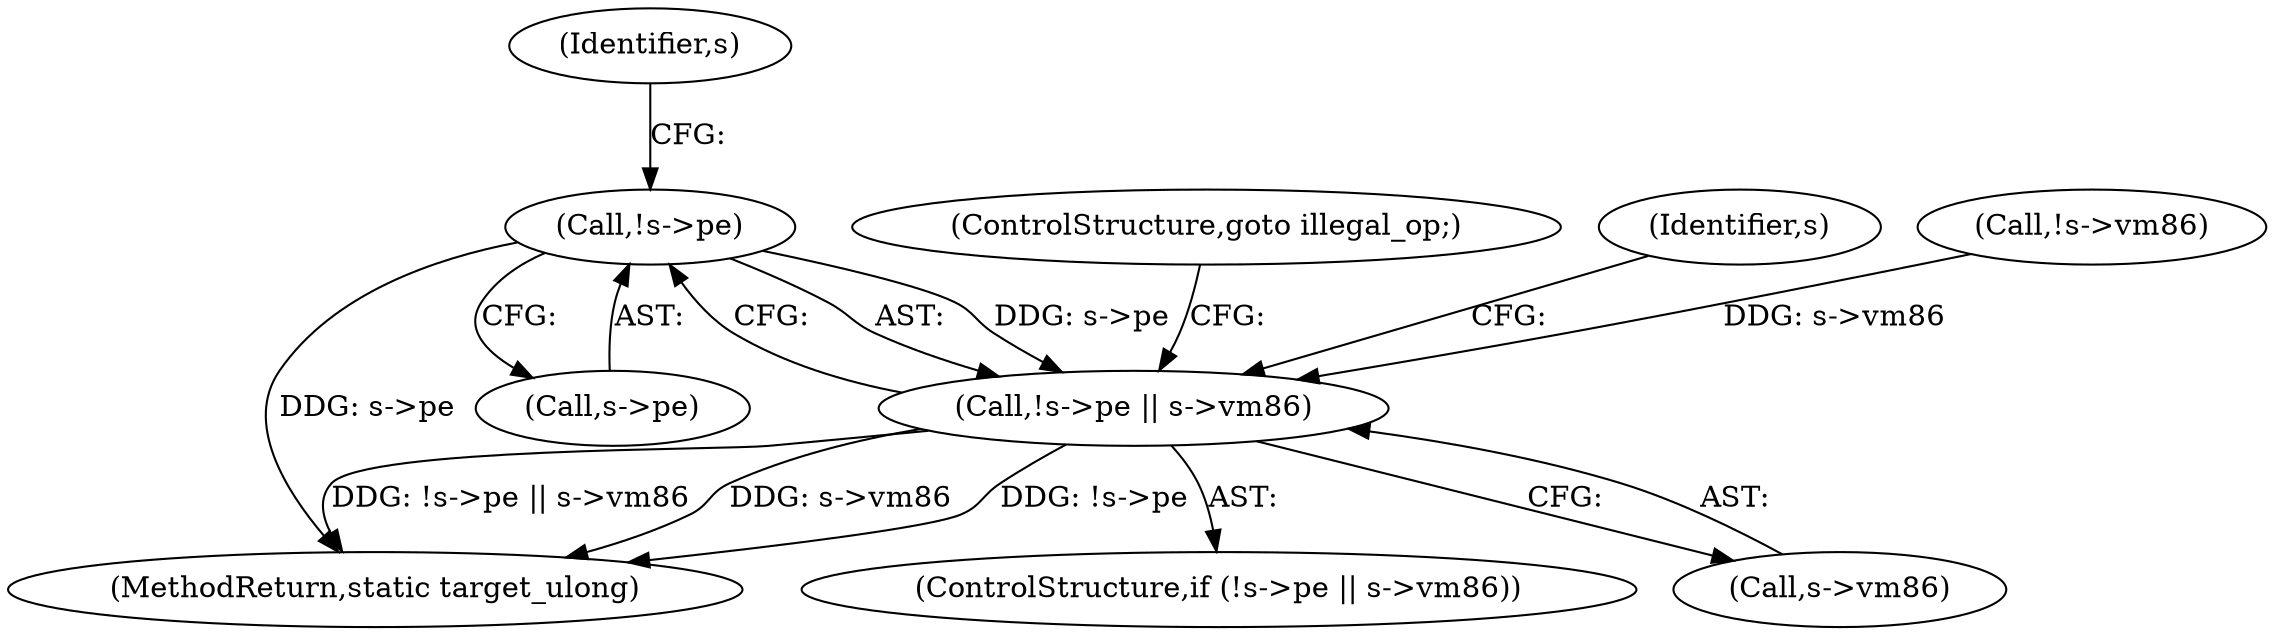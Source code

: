 digraph "0_qemu_30663fd26c0307e414622c7a8607fbc04f92ec14@pointer" {
"1008283" [label="(Call,!s->pe)"];
"1008282" [label="(Call,!s->pe || s->vm86)"];
"1008290" [label="(ControlStructure,goto illegal_op;)"];
"1008283" [label="(Call,!s->pe)"];
"1011840" [label="(MethodReturn,static target_ulong)"];
"1008292" [label="(Identifier,s)"];
"1008281" [label="(ControlStructure,if (!s->pe || s->vm86))"];
"1000778" [label="(Call,!s->vm86)"];
"1008284" [label="(Call,s->pe)"];
"1008282" [label="(Call,!s->pe || s->vm86)"];
"1008287" [label="(Call,s->vm86)"];
"1008288" [label="(Identifier,s)"];
"1008283" -> "1008282"  [label="AST: "];
"1008283" -> "1008284"  [label="CFG: "];
"1008284" -> "1008283"  [label="AST: "];
"1008288" -> "1008283"  [label="CFG: "];
"1008282" -> "1008283"  [label="CFG: "];
"1008283" -> "1011840"  [label="DDG: s->pe"];
"1008283" -> "1008282"  [label="DDG: s->pe"];
"1008282" -> "1008281"  [label="AST: "];
"1008282" -> "1008287"  [label="CFG: "];
"1008287" -> "1008282"  [label="AST: "];
"1008290" -> "1008282"  [label="CFG: "];
"1008292" -> "1008282"  [label="CFG: "];
"1008282" -> "1011840"  [label="DDG: !s->pe"];
"1008282" -> "1011840"  [label="DDG: !s->pe || s->vm86"];
"1008282" -> "1011840"  [label="DDG: s->vm86"];
"1000778" -> "1008282"  [label="DDG: s->vm86"];
}
